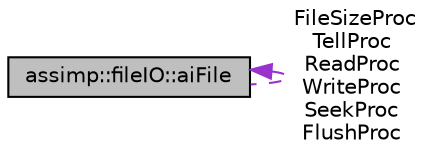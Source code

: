 digraph "assimp::fileIO::aiFile"
{
  edge [fontname="Helvetica",fontsize="10",labelfontname="Helvetica",labelfontsize="10"];
  node [fontname="Helvetica",fontsize="10",shape=record];
  Node1 [label="assimp::fileIO::aiFile",height=0.2,width=0.4,color="black", fillcolor="grey75", style="filled", fontcolor="black"];
  Node1 -> Node1 [dir="back",color="darkorchid3",fontsize="10",style="dashed",label=" FileSizeProc\nTellProc\nReadProc\nWriteProc\nSeekProc\nFlushProc" ,fontname="Helvetica"];
}
